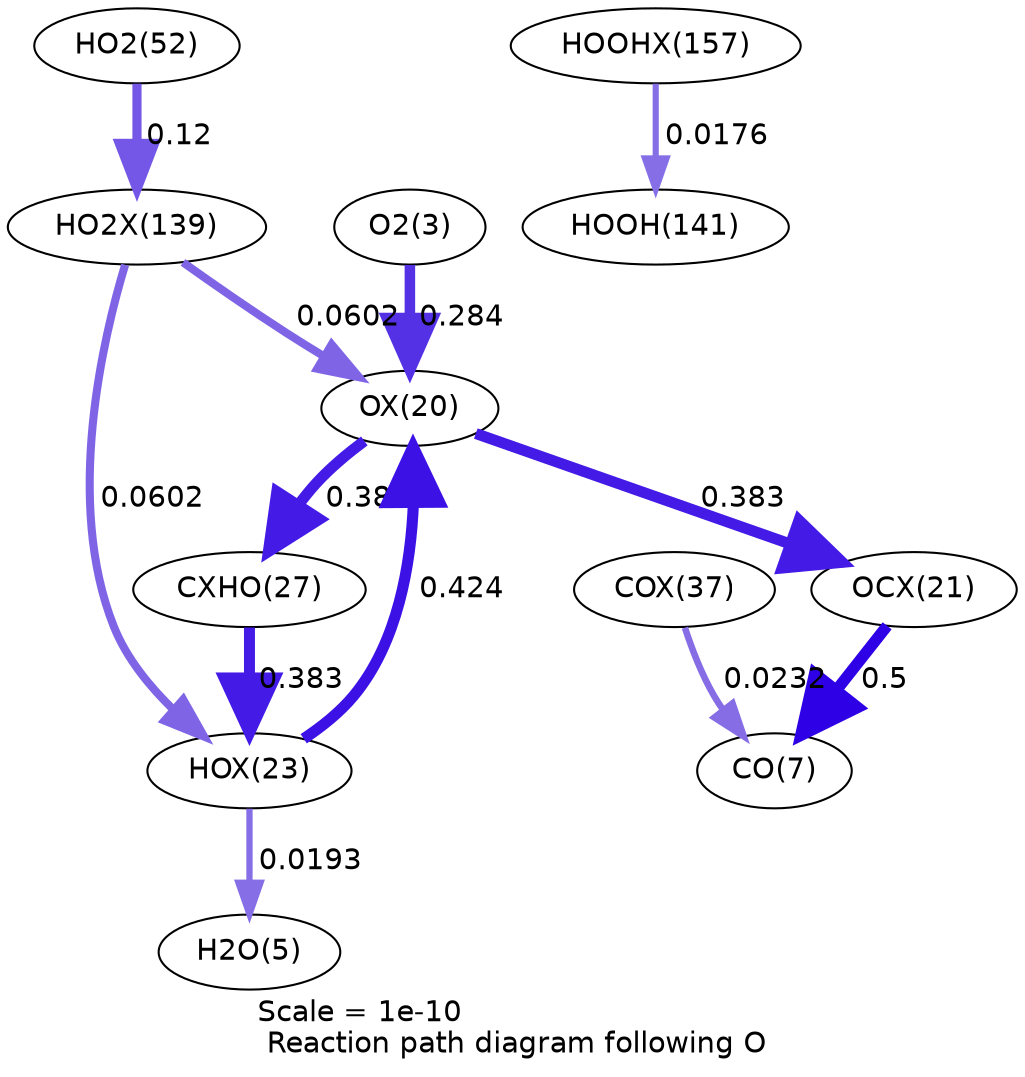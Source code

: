 digraph reaction_paths {
center=1;
s5 -> s26[fontname="Helvetica", penwidth=5.05, arrowsize=2.52, color="0.7, 0.784, 0.9"
, label=" 0.284"];
s26 -> s32[fontname="Helvetica", penwidth=5.28, arrowsize=2.64, color="0.7, 0.884, 0.9"
, label=" 0.384"];
s29 -> s26[fontname="Helvetica", penwidth=5.35, arrowsize=2.68, color="0.7, 0.924, 0.9"
, label=" 0.424"];
s26 -> s27[fontname="Helvetica", penwidth=5.27, arrowsize=2.64, color="0.7, 0.883, 0.9"
, label=" 0.383"];
s41 -> s26[fontname="Helvetica", penwidth=3.88, arrowsize=1.94, color="0.7, 0.56, 0.9"
, label=" 0.0602"];
s32 -> s29[fontname="Helvetica", penwidth=5.27, arrowsize=2.64, color="0.7, 0.883, 0.9"
, label=" 0.383"];
s29 -> s7[fontname="Helvetica", penwidth=3.02, arrowsize=1.51, color="0.7, 0.519, 0.9"
, label=" 0.0193"];
s41 -> s29[fontname="Helvetica", penwidth=3.88, arrowsize=1.94, color="0.7, 0.56, 0.9"
, label=" 0.0602"];
s27 -> s9[fontname="Helvetica", penwidth=5.48, arrowsize=2.74, color="0.7, 1, 0.9"
, label=" 0.5"];
s37 -> s9[fontname="Helvetica", penwidth=3.16, arrowsize=1.58, color="0.7, 0.523, 0.9"
, label=" 0.0232"];
s21 -> s41[fontname="Helvetica", penwidth=4.4, arrowsize=2.2, color="0.7, 0.62, 0.9"
, label=" 0.12"];
s42 -> s22[fontname="Helvetica", penwidth=2.95, arrowsize=1.48, color="0.7, 0.518, 0.9"
, label=" 0.0176"];
s5 [ fontname="Helvetica", label="O2(3)"];
s7 [ fontname="Helvetica", label="H2O(5)"];
s9 [ fontname="Helvetica", label="CO(7)"];
s21 [ fontname="Helvetica", label="HO2(52)"];
s22 [ fontname="Helvetica", label="HOOH(141)"];
s26 [ fontname="Helvetica", label="OX(20)"];
s27 [ fontname="Helvetica", label="OCX(21)"];
s29 [ fontname="Helvetica", label="HOX(23)"];
s32 [ fontname="Helvetica", label="CXHO(27)"];
s37 [ fontname="Helvetica", label="COX(37)"];
s41 [ fontname="Helvetica", label="HO2X(139)"];
s42 [ fontname="Helvetica", label="HOOHX(157)"];
 label = "Scale = 1e-10\l Reaction path diagram following O";
 fontname = "Helvetica";
}
